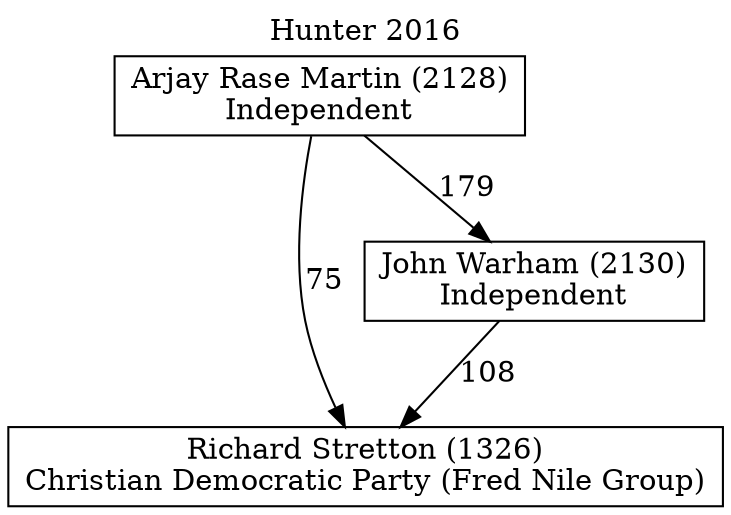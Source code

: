 // House preference flow
digraph "Richard Stretton (1326)_Hunter_2016" {
	graph [label="Hunter 2016" labelloc=t mclimit=10]
	node [shape=box]
	"Richard Stretton (1326)" [label="Richard Stretton (1326)
Christian Democratic Party (Fred Nile Group)"]
	"John Warham (2130)" [label="John Warham (2130)
Independent"]
	"Arjay Rase Martin (2128)" [label="Arjay Rase Martin (2128)
Independent"]
	"John Warham (2130)" -> "Richard Stretton (1326)" [label=108]
	"Arjay Rase Martin (2128)" -> "John Warham (2130)" [label=179]
	"Arjay Rase Martin (2128)" -> "Richard Stretton (1326)" [label=75]
}

